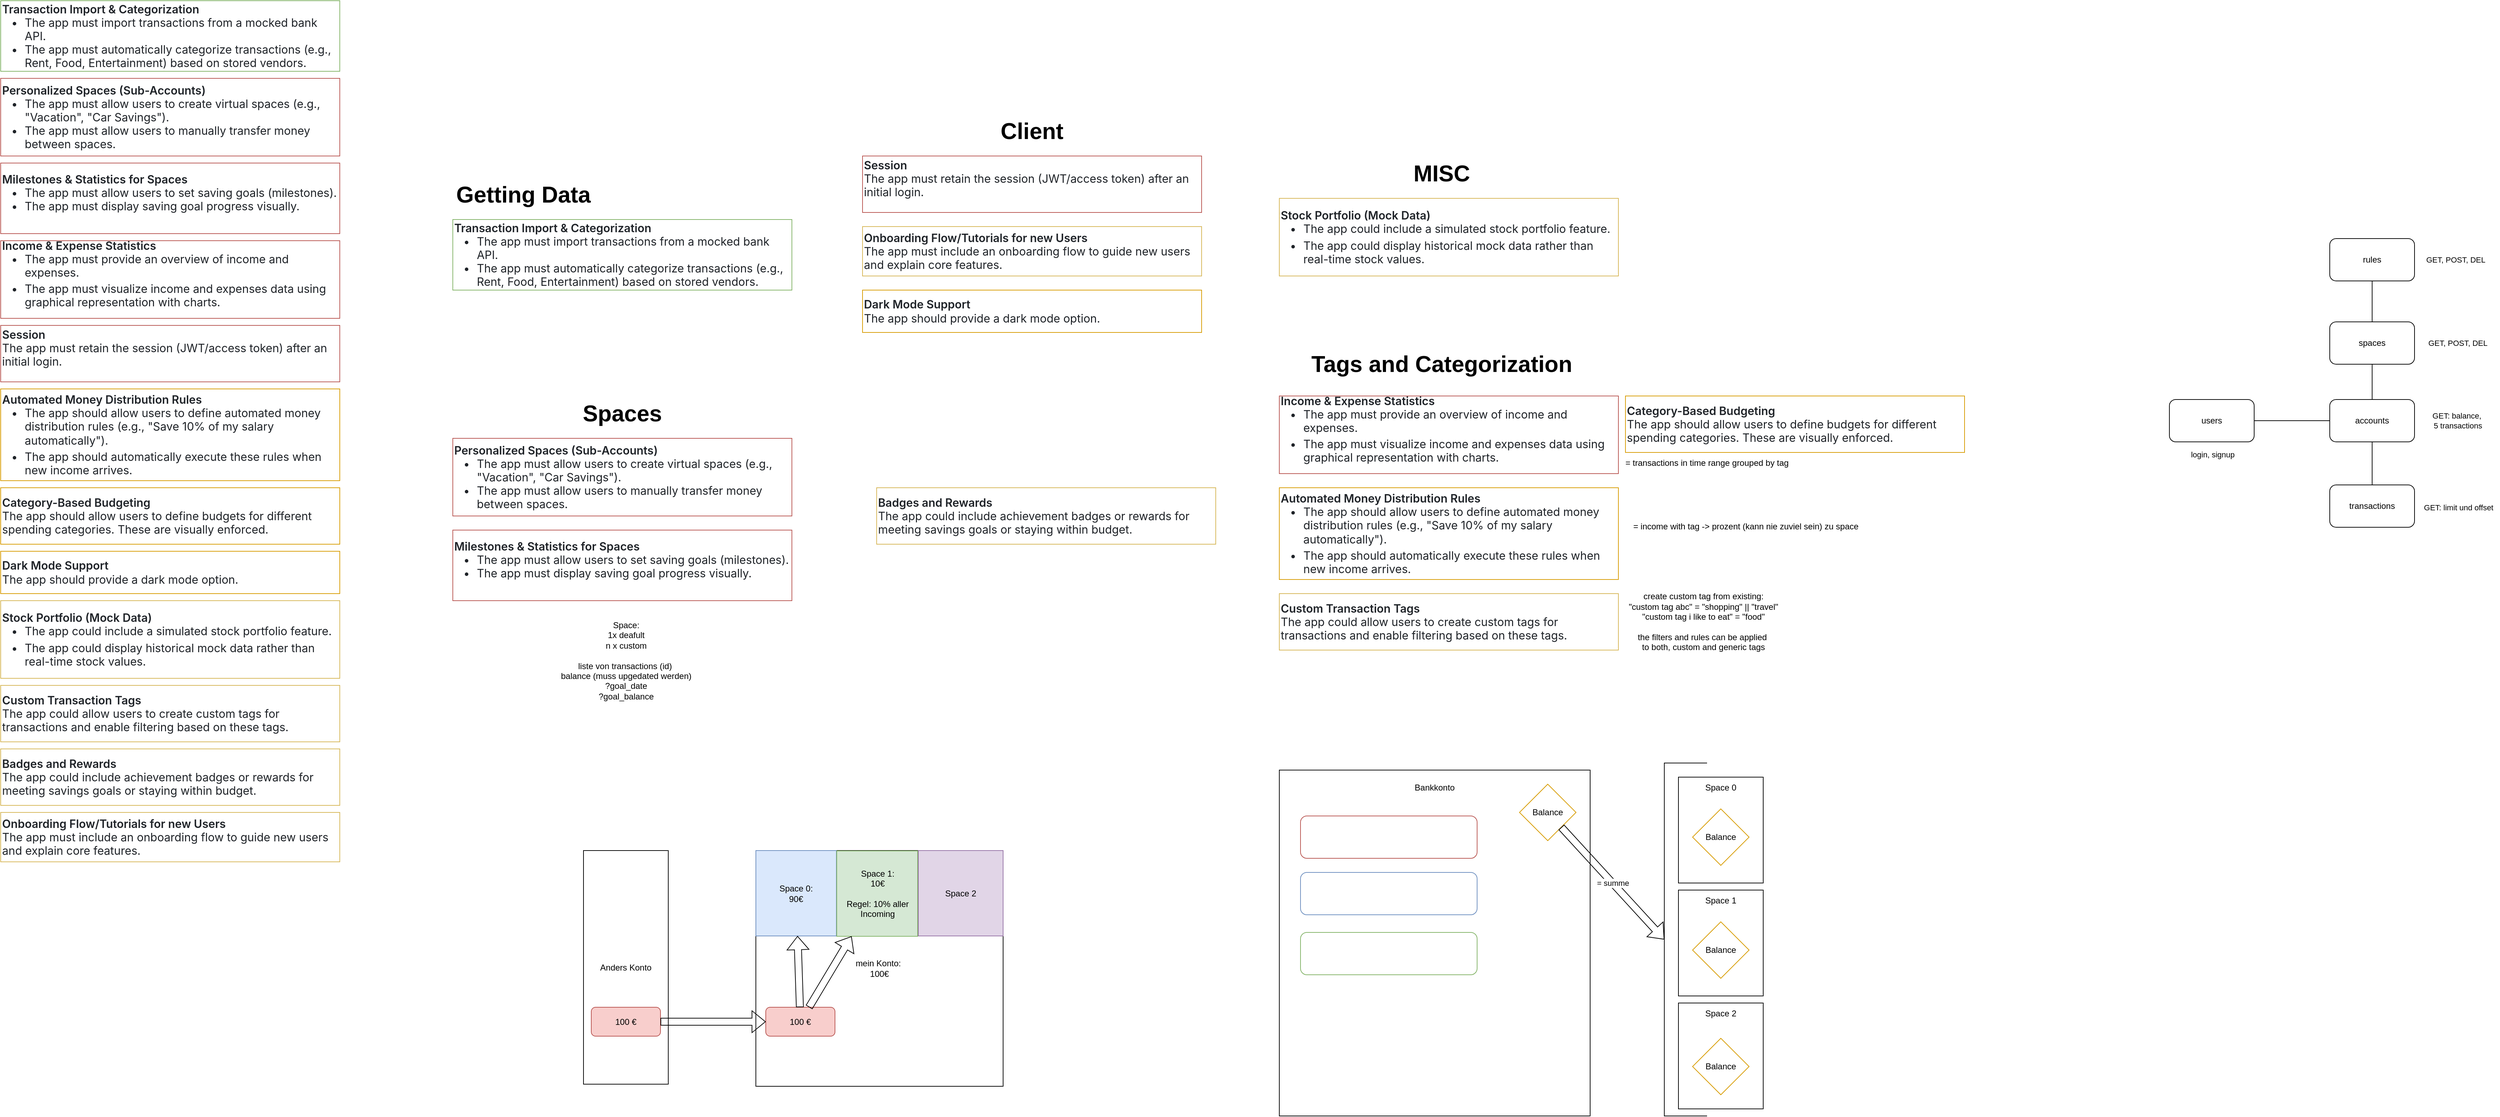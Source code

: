 <mxfile version="24.7.17">
  <diagram name="Page-1" id="HmN5iVUw7w8VwPIv6dI0">
    <mxGraphModel dx="693" dy="599" grid="0" gridSize="10" guides="1" tooltips="1" connect="1" arrows="1" fold="1" page="0" pageScale="1" pageWidth="1100" pageHeight="850" math="0" shadow="0">
      <root>
        <mxCell id="0" />
        <mxCell id="1" parent="0" />
        <mxCell id="Qsz2sCaqQmOKu8iOu2gR-1" value="&lt;p dir=&quot;auto&quot; style=&quot;box-sizing: border-box; margin-top: var(--base-size-16); margin-bottom: var(--base-size-16); caret-color: rgb(31, 35, 40); color: rgb(31, 35, 40); font-family: -apple-system, BlinkMacSystemFont, &amp;quot;Segoe UI&amp;quot;, &amp;quot;Noto Sans&amp;quot;, Helvetica, Arial, sans-serif, &amp;quot;Apple Color Emoji&amp;quot;, &amp;quot;Segoe UI Emoji&amp;quot;; font-size: 16px;&quot;&gt;&lt;span style=&quot;box-sizing: border-box; font-weight: var(--base-text-weight-semibold, 600);&quot;&gt;Transaction Import &amp;amp; Categorization&lt;/span&gt;&lt;/p&gt;&lt;ul dir=&quot;auto&quot; style=&quot;box-sizing: border-box; padding-left: 2em; margin-top: 0px; margin-bottom: 0px; caret-color: rgb(31, 35, 40); color: rgb(31, 35, 40); font-family: -apple-system, BlinkMacSystemFont, &amp;quot;Segoe UI&amp;quot;, &amp;quot;Noto Sans&amp;quot;, Helvetica, Arial, sans-serif, &amp;quot;Apple Color Emoji&amp;quot;, &amp;quot;Segoe UI Emoji&amp;quot;; font-size: 16px;&quot;&gt;&lt;li style=&quot;box-sizing: border-box;&quot;&gt;The app must import transactions from a mocked bank API.&lt;/li&gt;&lt;li&gt;&lt;span style=&quot;background-color: initial; color: rgb(31, 35, 40); font-family: -apple-system, BlinkMacSystemFont, &amp;quot;Segoe UI&amp;quot;, &amp;quot;Noto Sans&amp;quot;, Helvetica, Arial, sans-serif, &amp;quot;Apple Color Emoji&amp;quot;, &amp;quot;Segoe UI Emoji&amp;quot;; font-size: 16px; caret-color: rgb(31, 35, 40);&quot;&gt;The app must automatically categorize transactions (e.g., Rent, Food, Entertainment) based on stored vendors.&lt;/span&gt;&lt;/li&gt;&lt;/ul&gt;" style="rounded=0;whiteSpace=wrap;html=1;glass=0;fillColor=none;strokeColor=#82b366;align=left;verticalAlign=middle;" vertex="1" parent="1">
          <mxGeometry x="30" y="20" width="480" height="100" as="geometry" />
        </mxCell>
        <mxCell id="Qsz2sCaqQmOKu8iOu2gR-2" value="&lt;ul class=&quot;contains-task-list&quot; style=&quot;box-sizing: border-box; padding-left: 2em; margin-top: 0px; margin-bottom: var(--base-size-16); caret-color: rgb(31, 35, 40); color: rgb(31, 35, 40); font-family: -apple-system, BlinkMacSystemFont, &amp;quot;Segoe UI&amp;quot;, &amp;quot;Noto Sans&amp;quot;, Helvetica, Arial, sans-serif, &amp;quot;Apple Color Emoji&amp;quot;, &amp;quot;Segoe UI Emoji&amp;quot;; font-size: 16px; font-style: normal; font-variant-caps: normal; font-weight: 400; letter-spacing: normal; text-indent: 0px; text-transform: none; white-space: normal; word-spacing: 0px; -webkit-text-stroke-width: 0px; text-decoration: none;&quot;&gt;&lt;li class=&quot;task-list-item&quot; style=&quot;box-sizing: border-box; list-style-type: none; margin-top: var(--base-size-4);&quot;&gt;&lt;/li&gt;&lt;/ul&gt;&lt;span style=&quot;color: rgb(31, 35, 40); font-family: -apple-system, BlinkMacSystemFont, &amp;quot;Segoe UI&amp;quot;, &amp;quot;Noto Sans&amp;quot;, Helvetica, Arial, sans-serif, &amp;quot;Apple Color Emoji&amp;quot;, &amp;quot;Segoe UI Emoji&amp;quot;; font-size: 16px; caret-color: rgb(31, 35, 40); background-color: initial; box-sizing: border-box; font-weight: var(--base-text-weight-semibold, 600);&quot;&gt;Personalized Spaces (Sub-Accounts)&lt;/span&gt;&lt;br&gt;&lt;ul class=&quot;contains-task-list&quot; style=&quot;box-sizing: border-box; padding-left: 2em; margin-top: 0px; margin-bottom: var(--base-size-16); caret-color: rgb(31, 35, 40); color: rgb(31, 35, 40); font-family: -apple-system, BlinkMacSystemFont, &amp;quot;Segoe UI&amp;quot;, &amp;quot;Noto Sans&amp;quot;, Helvetica, Arial, sans-serif, &amp;quot;Apple Color Emoji&amp;quot;, &amp;quot;Segoe UI Emoji&amp;quot;; font-size: 16px; font-style: normal; font-variant-caps: normal; font-weight: 400; letter-spacing: normal; text-indent: 0px; text-transform: none; white-space: normal; word-spacing: 0px; -webkit-text-stroke-width: 0px; text-decoration: none;&quot;&gt;&lt;li&gt;&lt;span style=&quot;background-color: initial; font-family: -apple-system, BlinkMacSystemFont, &amp;quot;Segoe UI&amp;quot;, &amp;quot;Noto Sans&amp;quot;, Helvetica, Arial, sans-serif, &amp;quot;Apple Color Emoji&amp;quot;, &amp;quot;Segoe UI Emoji&amp;quot;; color: rgb(31, 35, 40); font-size: 16px; caret-color: rgb(31, 35, 40);&quot;&gt;The app must allow users to create virtual spaces (e.g., &quot;Vacation&quot;, &quot;Car Savings&quot;).&lt;/span&gt;&lt;/li&gt;&lt;li&gt;&lt;span style=&quot;background-color: initial; font-family: -apple-system, BlinkMacSystemFont, &amp;quot;Segoe UI&amp;quot;, &amp;quot;Noto Sans&amp;quot;, Helvetica, Arial, sans-serif, &amp;quot;Apple Color Emoji&amp;quot;, &amp;quot;Segoe UI Emoji&amp;quot;; color: rgb(31, 35, 40); font-size: 16px; caret-color: rgb(31, 35, 40);&quot;&gt;The app must allow users to manually transfer money between spaces.&lt;/span&gt;&lt;/li&gt;&lt;/ul&gt;" style="rounded=0;whiteSpace=wrap;html=1;glass=0;fillColor=none;strokeColor=#b85450;align=left;verticalAlign=middle;" vertex="1" parent="1">
          <mxGeometry x="30" y="130" width="480" height="110" as="geometry" />
        </mxCell>
        <mxCell id="Qsz2sCaqQmOKu8iOu2gR-3" value="&lt;ul class=&quot;contains-task-list&quot; style=&quot;box-sizing: border-box; padding-left: 2em; margin-top: 0px; margin-bottom: var(--base-size-16); caret-color: rgb(31, 35, 40); color: rgb(31, 35, 40); font-family: -apple-system, BlinkMacSystemFont, &amp;quot;Segoe UI&amp;quot;, &amp;quot;Noto Sans&amp;quot;, Helvetica, Arial, sans-serif, &amp;quot;Apple Color Emoji&amp;quot;, &amp;quot;Segoe UI Emoji&amp;quot;; font-size: 16px;&quot;&gt;&lt;li class=&quot;task-list-item&quot; style=&quot;box-sizing: border-box; list-style-type: none; margin-top: var(--base-size-4);&quot;&gt;&lt;/li&gt;&lt;/ul&gt;&lt;span style=&quot;font-weight: var(--base-text-weight-semibold, 600); color: rgb(31, 35, 40); font-family: -apple-system, BlinkMacSystemFont, &amp;quot;Segoe UI&amp;quot;, &amp;quot;Noto Sans&amp;quot;, Helvetica, Arial, sans-serif, &amp;quot;Apple Color Emoji&amp;quot;, &amp;quot;Segoe UI Emoji&amp;quot;; font-size: 16px; caret-color: rgb(31, 35, 40); background-color: initial;&quot;&gt;Milestones &amp;amp; Statistics for Spaces&lt;/span&gt;&lt;br&gt;&lt;ul class=&quot;contains-task-list&quot; style=&quot;box-sizing: border-box; padding-left: 2em; margin-top: 0px; margin-bottom: var(--base-size-16); caret-color: rgb(31, 35, 40); color: rgb(31, 35, 40); font-family: -apple-system, BlinkMacSystemFont, &amp;quot;Segoe UI&amp;quot;, &amp;quot;Noto Sans&amp;quot;, Helvetica, Arial, sans-serif, &amp;quot;Apple Color Emoji&amp;quot;, &amp;quot;Segoe UI Emoji&amp;quot;; font-size: 16px;&quot;&gt;&lt;li&gt;&lt;span style=&quot;background-color: initial; font-family: -apple-system, BlinkMacSystemFont, &amp;quot;Segoe UI&amp;quot;, &amp;quot;Noto Sans&amp;quot;, Helvetica, Arial, sans-serif, &amp;quot;Apple Color Emoji&amp;quot;, &amp;quot;Segoe UI Emoji&amp;quot;; color: rgb(31, 35, 40); font-size: 16px; caret-color: rgb(31, 35, 40);&quot;&gt;The app must allow users to set saving goals (milestones).&lt;/span&gt;&lt;/li&gt;&lt;li&gt;&lt;span style=&quot;background-color: initial; font-family: -apple-system, BlinkMacSystemFont, &amp;quot;Segoe UI&amp;quot;, &amp;quot;Noto Sans&amp;quot;, Helvetica, Arial, sans-serif, &amp;quot;Apple Color Emoji&amp;quot;, &amp;quot;Segoe UI Emoji&amp;quot;; color: rgb(31, 35, 40); font-size: 16px; caret-color: rgb(31, 35, 40);&quot;&gt;The app must display saving goal progress visually.&lt;/span&gt;&lt;/li&gt;&lt;/ul&gt;&lt;ul class=&quot;contains-task-list&quot; style=&quot;box-sizing: border-box; padding-left: 2em; margin-top: 0px; margin-bottom: var(--base-size-16); caret-color: rgb(31, 35, 40); color: rgb(31, 35, 40); font-family: -apple-system, BlinkMacSystemFont, &amp;quot;Segoe UI&amp;quot;, &amp;quot;Noto Sans&amp;quot;, Helvetica, Arial, sans-serif, &amp;quot;Apple Color Emoji&amp;quot;, &amp;quot;Segoe UI Emoji&amp;quot;; font-size: 16px;&quot;&gt;&lt;li class=&quot;task-list-item&quot; style=&quot;box-sizing: border-box; list-style-type: none; margin-top: var(--base-size-4);&quot;&gt;&lt;p&gt;&lt;/p&gt;&lt;/li&gt;&lt;/ul&gt;" style="rounded=0;whiteSpace=wrap;html=1;glass=0;fillColor=none;strokeColor=#b85450;align=left;verticalAlign=middle;" vertex="1" parent="1">
          <mxGeometry x="30" y="250" width="480" height="100" as="geometry" />
        </mxCell>
        <mxCell id="Qsz2sCaqQmOKu8iOu2gR-4" value="&lt;ul class=&quot;contains-task-list&quot; style=&quot;box-sizing: border-box; padding-left: 2em; margin-top: 0px; margin-bottom: var(--base-size-16); caret-color: rgb(31, 35, 40); color: rgb(31, 35, 40); font-family: -apple-system, BlinkMacSystemFont, &amp;quot;Segoe UI&amp;quot;, &amp;quot;Noto Sans&amp;quot;, Helvetica, Arial, sans-serif, &amp;quot;Apple Color Emoji&amp;quot;, &amp;quot;Segoe UI Emoji&amp;quot;; font-size: 16px;&quot;&gt;&lt;li class=&quot;task-list-item&quot; style=&quot;box-sizing: border-box; list-style-type: none; margin-top: var(--base-size-4);&quot;&gt;&lt;/li&gt;&lt;/ul&gt;&lt;p style=&quot;box-sizing: border-box; margin-top: var(--base-size-16); margin-bottom: var(--base-size-16); caret-color: rgb(31, 35, 40); color: rgb(31, 35, 40); font-family: -apple-system, BlinkMacSystemFont, &amp;quot;Segoe UI&amp;quot;, &amp;quot;Noto Sans&amp;quot;, Helvetica, Arial, sans-serif, &amp;quot;Apple Color Emoji&amp;quot;, &amp;quot;Segoe UI Emoji&amp;quot;; font-size: 16px;&quot; dir=&quot;auto&quot;&gt;&lt;span style=&quot;box-sizing: border-box; font-weight: var(--base-text-weight-semibold, 600);&quot;&gt;Income &amp;amp; Expense Statistics&lt;/span&gt;&lt;/p&gt;&lt;ul style=&quot;box-sizing: border-box; padding-left: 2em; margin-top: 0px; margin-bottom: 0px; caret-color: rgb(31, 35, 40); color: rgb(31, 35, 40); font-family: -apple-system, BlinkMacSystemFont, &amp;quot;Segoe UI&amp;quot;, &amp;quot;Noto Sans&amp;quot;, Helvetica, Arial, sans-serif, &amp;quot;Apple Color Emoji&amp;quot;, &amp;quot;Segoe UI Emoji&amp;quot;; font-size: 16px;&quot; dir=&quot;auto&quot;&gt;&lt;li style=&quot;box-sizing: border-box;&quot;&gt;The app must provide an overview of income and expenses.&lt;/li&gt;&lt;li style=&quot;box-sizing: border-box; margin-top: 0.25em;&quot;&gt;The app must visualize income and expenses data using graphical representation with charts.&lt;/li&gt;&lt;/ul&gt;&lt;ul class=&quot;contains-task-list&quot; style=&quot;box-sizing: border-box; padding-left: 2em; margin-top: 0px; margin-bottom: var(--base-size-16); caret-color: rgb(31, 35, 40); color: rgb(31, 35, 40); font-family: -apple-system, BlinkMacSystemFont, &amp;quot;Segoe UI&amp;quot;, &amp;quot;Noto Sans&amp;quot;, Helvetica, Arial, sans-serif, &amp;quot;Apple Color Emoji&amp;quot;, &amp;quot;Segoe UI Emoji&amp;quot;; font-size: 16px;&quot;&gt;&lt;li class=&quot;task-list-item&quot; style=&quot;box-sizing: border-box; list-style-type: none; margin-top: var(--base-size-4);&quot;&gt;&lt;p&gt;&lt;/p&gt;&lt;/li&gt;&lt;/ul&gt;" style="rounded=0;whiteSpace=wrap;html=1;glass=0;fillColor=none;strokeColor=#b85450;align=left;verticalAlign=middle;" vertex="1" parent="1">
          <mxGeometry x="30" y="360" width="480" height="110" as="geometry" />
        </mxCell>
        <mxCell id="Qsz2sCaqQmOKu8iOu2gR-5" value="&lt;ul class=&quot;contains-task-list&quot; style=&quot;box-sizing: border-box; padding-left: 2em; margin-top: 0px; margin-bottom: var(--base-size-16); caret-color: rgb(31, 35, 40); color: rgb(31, 35, 40); font-family: -apple-system, BlinkMacSystemFont, &amp;quot;Segoe UI&amp;quot;, &amp;quot;Noto Sans&amp;quot;, Helvetica, Arial, sans-serif, &amp;quot;Apple Color Emoji&amp;quot;, &amp;quot;Segoe UI Emoji&amp;quot;; font-size: 16px;&quot;&gt;&lt;li class=&quot;task-list-item&quot; style=&quot;box-sizing: border-box; list-style-type: none; margin-top: var(--base-size-4);&quot;&gt;&lt;/li&gt;&lt;li class=&quot;task-list-item&quot; style=&quot;box-sizing: border-box; list-style-type: none; margin-top: var(--base-size-4);&quot;&gt;&lt;p dir=&quot;auto&quot; style=&quot;box-sizing: border-box; margin-top: var(--base-size-16); margin-bottom: var(--base-size-16); font-family: -apple-system, BlinkMacSystemFont, &amp;quot;Segoe UI&amp;quot;, &amp;quot;Noto Sans&amp;quot;, Helvetica, Arial, sans-serif, &amp;quot;Apple Color Emoji&amp;quot;, &amp;quot;Segoe UI Emoji&amp;quot;;&quot;&gt;&lt;/p&gt;&lt;/li&gt;&lt;/ul&gt;&lt;p style=&quot;background-color: initial; color: rgb(31, 35, 40); font-family: -apple-system, BlinkMacSystemFont, &amp;quot;Segoe UI&amp;quot;, &amp;quot;Noto Sans&amp;quot;, Helvetica, Arial, sans-serif, &amp;quot;Apple Color Emoji&amp;quot;, &amp;quot;Segoe UI Emoji&amp;quot;; font-size: 16px; caret-color: rgb(31, 35, 40); box-sizing: border-box; margin-top: var(--base-size-16); margin-bottom: var(--base-size-16); display: inline !important;&quot; dir=&quot;auto&quot;&gt;&lt;span style=&quot;box-sizing: border-box; font-weight: var(--base-text-weight-semibold, 600);&quot;&gt;Session&lt;/span&gt;&lt;/p&gt;&lt;div&gt;&lt;p style=&quot;color: rgb(31, 35, 40); font-family: -apple-system, BlinkMacSystemFont, &amp;quot;Segoe UI&amp;quot;, &amp;quot;Noto Sans&amp;quot;, Helvetica, Arial, sans-serif, &amp;quot;Apple Color Emoji&amp;quot;, &amp;quot;Segoe UI Emoji&amp;quot;; font-size: 16px; caret-color: rgb(31, 35, 40); background-color: initial; box-sizing: border-box; margin-top: var(--base-size-16); margin-bottom: var(--base-size-16); display: inline !important;&quot; dir=&quot;auto&quot;&gt;&lt;span style=&quot;background-color: initial; font-family: -apple-system, BlinkMacSystemFont, &amp;quot;Segoe UI&amp;quot;, &amp;quot;Noto Sans&amp;quot;, Helvetica, Arial, sans-serif, &amp;quot;Apple Color Emoji&amp;quot;, &amp;quot;Segoe UI Emoji&amp;quot;;&quot;&gt;The app must retain the session (JWT/access token) after an initial login.&lt;/span&gt;&lt;br&gt;&lt;/p&gt;&lt;ul class=&quot;contains-task-list&quot; style=&quot;box-sizing: border-box; padding-left: 2em; margin-top: 0px; margin-bottom: var(--base-size-16); caret-color: rgb(31, 35, 40); color: rgb(31, 35, 40); font-family: -apple-system, BlinkMacSystemFont, &amp;quot;Segoe UI&amp;quot;, &amp;quot;Noto Sans&amp;quot;, Helvetica, Arial, sans-serif, &amp;quot;Apple Color Emoji&amp;quot;, &amp;quot;Segoe UI Emoji&amp;quot;; font-size: 16px;&quot;&gt;&lt;li class=&quot;task-list-item&quot; style=&quot;box-sizing: border-box; list-style-type: none; margin-top: var(--base-size-4);&quot;&gt;&lt;p&gt;&lt;/p&gt;&lt;/li&gt;&lt;/ul&gt;&lt;/div&gt;" style="rounded=0;whiteSpace=wrap;html=1;glass=0;fillColor=none;strokeColor=#b85450;align=left;verticalAlign=middle;" vertex="1" parent="1">
          <mxGeometry x="30" y="480" width="480" height="80" as="geometry" />
        </mxCell>
        <mxCell id="Qsz2sCaqQmOKu8iOu2gR-6" value="&lt;p dir=&quot;auto&quot; style=&quot;box-sizing: border-box; margin-top: var(--base-size-16); margin-bottom: var(--base-size-16); caret-color: rgb(31, 35, 40); color: rgb(31, 35, 40); font-family: -apple-system, BlinkMacSystemFont, &amp;quot;Segoe UI&amp;quot;, &amp;quot;Noto Sans&amp;quot;, Helvetica, Arial, sans-serif, &amp;quot;Apple Color Emoji&amp;quot;, &amp;quot;Segoe UI Emoji&amp;quot;; font-size: 16px;&quot;&gt;&lt;span style=&quot;box-sizing: border-box; font-weight: var(--base-text-weight-semibold, 600);&quot;&gt;Automated Money Distribution Rules&lt;/span&gt;&lt;/p&gt;&lt;ul dir=&quot;auto&quot; style=&quot;box-sizing: border-box; padding-left: 2em; margin-top: 0px; margin-bottom: 0px; caret-color: rgb(31, 35, 40); color: rgb(31, 35, 40); font-family: -apple-system, BlinkMacSystemFont, &amp;quot;Segoe UI&amp;quot;, &amp;quot;Noto Sans&amp;quot;, Helvetica, Arial, sans-serif, &amp;quot;Apple Color Emoji&amp;quot;, &amp;quot;Segoe UI Emoji&amp;quot;; font-size: 16px;&quot;&gt;&lt;li style=&quot;box-sizing: border-box;&quot;&gt;The app should allow users to define automated money distribution rules (e.g., &quot;Save 10% of my salary automatically&quot;).&lt;/li&gt;&lt;li style=&quot;box-sizing: border-box; margin-top: 0.25em;&quot;&gt;The app should automatically execute these rules when new income arrives.&lt;/li&gt;&lt;/ul&gt;" style="rounded=0;whiteSpace=wrap;html=1;fillColor=none;strokeColor=#d79b00;align=left;verticalAlign=middle;" vertex="1" parent="1">
          <mxGeometry x="30" y="570" width="480" height="130" as="geometry" />
        </mxCell>
        <mxCell id="Qsz2sCaqQmOKu8iOu2gR-7" value="&lt;p dir=&quot;auto&quot; style=&quot;box-sizing: border-box; margin-top: var(--base-size-16); margin-bottom: var(--base-size-16); caret-color: rgb(31, 35, 40); color: rgb(31, 35, 40); font-family: -apple-system, BlinkMacSystemFont, &amp;quot;Segoe UI&amp;quot;, &amp;quot;Noto Sans&amp;quot;, Helvetica, Arial, sans-serif, &amp;quot;Apple Color Emoji&amp;quot;, &amp;quot;Segoe UI Emoji&amp;quot;; font-size: 16px;&quot;&gt;&lt;span style=&quot;box-sizing: border-box; font-weight: var(--base-text-weight-semibold, 600);&quot;&gt;Category-Based Budgeting&lt;/span&gt;&lt;/p&gt;&lt;span style=&quot;color: rgb(31, 35, 40); font-family: -apple-system, BlinkMacSystemFont, &amp;quot;Segoe UI&amp;quot;, &amp;quot;Noto Sans&amp;quot;, Helvetica, Arial, sans-serif, &amp;quot;Apple Color Emoji&amp;quot;, &amp;quot;Segoe UI Emoji&amp;quot;; font-size: 16px; caret-color: rgb(31, 35, 40); background-color: initial;&quot;&gt;The app should allow users to define budgets for different spending categories. These are visually enforced.&lt;/span&gt;" style="rounded=0;whiteSpace=wrap;html=1;fillColor=none;strokeColor=#d79b00;align=left;verticalAlign=middle;" vertex="1" parent="1">
          <mxGeometry x="30" y="710" width="480" height="80" as="geometry" />
        </mxCell>
        <mxCell id="Qsz2sCaqQmOKu8iOu2gR-8" value="&lt;p dir=&quot;auto&quot; style=&quot;box-sizing: border-box; margin-top: var(--base-size-16); margin-bottom: var(--base-size-16); caret-color: rgb(31, 35, 40); color: rgb(31, 35, 40); font-family: -apple-system, BlinkMacSystemFont, &amp;quot;Segoe UI&amp;quot;, &amp;quot;Noto Sans&amp;quot;, Helvetica, Arial, sans-serif, &amp;quot;Apple Color Emoji&amp;quot;, &amp;quot;Segoe UI Emoji&amp;quot;; font-size: 16px;&quot;&gt;&lt;span style=&quot;box-sizing: border-box; font-weight: var(--base-text-weight-semibold, 600);&quot;&gt;Dark Mode Support&lt;/span&gt;&lt;/p&gt;&lt;span style=&quot;color: rgb(31, 35, 40); font-family: -apple-system, BlinkMacSystemFont, &amp;quot;Segoe UI&amp;quot;, &amp;quot;Noto Sans&amp;quot;, Helvetica, Arial, sans-serif, &amp;quot;Apple Color Emoji&amp;quot;, &amp;quot;Segoe UI Emoji&amp;quot;; font-size: 16px; caret-color: rgb(31, 35, 40); background-color: initial;&quot;&gt;The app should provide a dark mode option.&lt;/span&gt;" style="rounded=0;whiteSpace=wrap;html=1;fillColor=none;strokeColor=#d79b00;align=left;verticalAlign=middle;" vertex="1" parent="1">
          <mxGeometry x="30" y="800" width="480" height="60" as="geometry" />
        </mxCell>
        <mxCell id="Qsz2sCaqQmOKu8iOu2gR-9" value="&lt;p dir=&quot;auto&quot; style=&quot;box-sizing: border-box; margin-top: var(--base-size-16); margin-bottom: var(--base-size-16); caret-color: rgb(31, 35, 40); color: rgb(31, 35, 40); font-family: -apple-system, BlinkMacSystemFont, &amp;quot;Segoe UI&amp;quot;, &amp;quot;Noto Sans&amp;quot;, Helvetica, Arial, sans-serif, &amp;quot;Apple Color Emoji&amp;quot;, &amp;quot;Segoe UI Emoji&amp;quot;; font-size: 16px;&quot;&gt;&lt;span style=&quot;box-sizing: border-box; font-weight: var(--base-text-weight-semibold, 600);&quot;&gt;Stock Portfolio (Mock Data)&lt;/span&gt;&lt;/p&gt;&lt;ul dir=&quot;auto&quot; style=&quot;box-sizing: border-box; padding-left: 2em; margin-top: 0px; margin-bottom: 0px; caret-color: rgb(31, 35, 40); color: rgb(31, 35, 40); font-family: -apple-system, BlinkMacSystemFont, &amp;quot;Segoe UI&amp;quot;, &amp;quot;Noto Sans&amp;quot;, Helvetica, Arial, sans-serif, &amp;quot;Apple Color Emoji&amp;quot;, &amp;quot;Segoe UI Emoji&amp;quot;; font-size: 16px;&quot;&gt;&lt;li style=&quot;box-sizing: border-box;&quot;&gt;The app could include a simulated stock portfolio feature.&lt;/li&gt;&lt;li style=&quot;box-sizing: border-box; margin-top: 0.25em;&quot;&gt;The app could display historical mock data rather than real-time stock values.&lt;/li&gt;&lt;/ul&gt;" style="rounded=0;whiteSpace=wrap;html=1;fillColor=none;strokeColor=#d6b656;align=left;verticalAlign=middle;" vertex="1" parent="1">
          <mxGeometry x="30" y="870" width="480" height="110" as="geometry" />
        </mxCell>
        <mxCell id="Qsz2sCaqQmOKu8iOu2gR-10" value="&lt;p dir=&quot;auto&quot; style=&quot;box-sizing: border-box; margin-top: var(--base-size-16); margin-bottom: var(--base-size-16); caret-color: rgb(31, 35, 40); color: rgb(31, 35, 40); font-family: -apple-system, BlinkMacSystemFont, &amp;quot;Segoe UI&amp;quot;, &amp;quot;Noto Sans&amp;quot;, Helvetica, Arial, sans-serif, &amp;quot;Apple Color Emoji&amp;quot;, &amp;quot;Segoe UI Emoji&amp;quot;; font-size: 16px;&quot;&gt;&lt;span style=&quot;box-sizing: border-box; font-weight: var(--base-text-weight-semibold, 600);&quot;&gt;Custom Transaction Tags&lt;/span&gt;&lt;/p&gt;&lt;span style=&quot;color: rgb(31, 35, 40); font-family: -apple-system, BlinkMacSystemFont, &amp;quot;Segoe UI&amp;quot;, &amp;quot;Noto Sans&amp;quot;, Helvetica, Arial, sans-serif, &amp;quot;Apple Color Emoji&amp;quot;, &amp;quot;Segoe UI Emoji&amp;quot;; font-size: 16px; caret-color: rgb(31, 35, 40); background-color: initial;&quot;&gt;The app could allow users to create custom tags for transactions and enable filtering based on these tags.&lt;/span&gt;" style="rounded=0;whiteSpace=wrap;html=1;fillColor=none;strokeColor=#d6b656;align=left;verticalAlign=middle;" vertex="1" parent="1">
          <mxGeometry x="30" y="990" width="480" height="80" as="geometry" />
        </mxCell>
        <mxCell id="Qsz2sCaqQmOKu8iOu2gR-11" value="&lt;p dir=&quot;auto&quot; style=&quot;box-sizing: border-box; margin-top: var(--base-size-16); margin-bottom: var(--base-size-16); caret-color: rgb(31, 35, 40); color: rgb(31, 35, 40); font-family: -apple-system, BlinkMacSystemFont, &amp;quot;Segoe UI&amp;quot;, &amp;quot;Noto Sans&amp;quot;, Helvetica, Arial, sans-serif, &amp;quot;Apple Color Emoji&amp;quot;, &amp;quot;Segoe UI Emoji&amp;quot;; font-size: 16px;&quot;&gt;&lt;span style=&quot;box-sizing: border-box; font-weight: var(--base-text-weight-semibold, 600);&quot;&gt;Badges and Rewards&lt;/span&gt;&lt;/p&gt;&lt;span style=&quot;color: rgb(31, 35, 40); font-family: -apple-system, BlinkMacSystemFont, &amp;quot;Segoe UI&amp;quot;, &amp;quot;Noto Sans&amp;quot;, Helvetica, Arial, sans-serif, &amp;quot;Apple Color Emoji&amp;quot;, &amp;quot;Segoe UI Emoji&amp;quot;; font-size: 16px; caret-color: rgb(31, 35, 40); background-color: initial;&quot;&gt;The app could include achievement badges or rewards for meeting savings goals or staying within budget.&lt;/span&gt;" style="rounded=0;whiteSpace=wrap;html=1;fillColor=none;strokeColor=#d6b656;align=left;verticalAlign=middle;" vertex="1" parent="1">
          <mxGeometry x="30" y="1080" width="480" height="80" as="geometry" />
        </mxCell>
        <mxCell id="Qsz2sCaqQmOKu8iOu2gR-12" value="&lt;p dir=&quot;auto&quot; style=&quot;box-sizing: border-box; margin-top: var(--base-size-16); margin-bottom: var(--base-size-16); caret-color: rgb(31, 35, 40); color: rgb(31, 35, 40); font-family: -apple-system, BlinkMacSystemFont, &amp;quot;Segoe UI&amp;quot;, &amp;quot;Noto Sans&amp;quot;, Helvetica, Arial, sans-serif, &amp;quot;Apple Color Emoji&amp;quot;, &amp;quot;Segoe UI Emoji&amp;quot;; font-size: 16px;&quot;&gt;&lt;span style=&quot;box-sizing: border-box; font-weight: var(--base-text-weight-semibold, 600);&quot;&gt;Onboarding Flow/Tutorials for new Users&lt;/span&gt;&lt;/p&gt;&lt;span style=&quot;color: rgb(31, 35, 40); font-family: -apple-system, BlinkMacSystemFont, &amp;quot;Segoe UI&amp;quot;, &amp;quot;Noto Sans&amp;quot;, Helvetica, Arial, sans-serif, &amp;quot;Apple Color Emoji&amp;quot;, &amp;quot;Segoe UI Emoji&amp;quot;; font-size: 16px; caret-color: rgb(31, 35, 40); background-color: initial;&quot;&gt;The app must include an onboarding flow to guide new users and explain core features.&lt;/span&gt;" style="rounded=0;whiteSpace=wrap;html=1;fillColor=none;strokeColor=#d6b656;align=left;verticalAlign=middle;" vertex="1" parent="1">
          <mxGeometry x="30" y="1170" width="480" height="70" as="geometry" />
        </mxCell>
        <mxCell id="Qsz2sCaqQmOKu8iOu2gR-14" value="&lt;p dir=&quot;auto&quot; style=&quot;box-sizing: border-box; margin-top: var(--base-size-16); margin-bottom: var(--base-size-16); caret-color: rgb(31, 35, 40); color: rgb(31, 35, 40); font-family: -apple-system, BlinkMacSystemFont, &amp;quot;Segoe UI&amp;quot;, &amp;quot;Noto Sans&amp;quot;, Helvetica, Arial, sans-serif, &amp;quot;Apple Color Emoji&amp;quot;, &amp;quot;Segoe UI Emoji&amp;quot;; font-size: 16px;&quot;&gt;&lt;span style=&quot;box-sizing: border-box; font-weight: var(--base-text-weight-semibold, 600);&quot;&gt;Transaction Import &amp;amp; Categorization&lt;/span&gt;&lt;/p&gt;&lt;ul dir=&quot;auto&quot; style=&quot;box-sizing: border-box; padding-left: 2em; margin-top: 0px; margin-bottom: 0px; caret-color: rgb(31, 35, 40); color: rgb(31, 35, 40); font-family: -apple-system, BlinkMacSystemFont, &amp;quot;Segoe UI&amp;quot;, &amp;quot;Noto Sans&amp;quot;, Helvetica, Arial, sans-serif, &amp;quot;Apple Color Emoji&amp;quot;, &amp;quot;Segoe UI Emoji&amp;quot;; font-size: 16px;&quot;&gt;&lt;li style=&quot;box-sizing: border-box;&quot;&gt;The app must import transactions from a mocked bank API.&lt;/li&gt;&lt;li&gt;&lt;span style=&quot;background-color: initial; color: rgb(31, 35, 40); font-family: -apple-system, BlinkMacSystemFont, &amp;quot;Segoe UI&amp;quot;, &amp;quot;Noto Sans&amp;quot;, Helvetica, Arial, sans-serif, &amp;quot;Apple Color Emoji&amp;quot;, &amp;quot;Segoe UI Emoji&amp;quot;; font-size: 16px; caret-color: rgb(31, 35, 40);&quot;&gt;The app must automatically categorize transactions (e.g., Rent, Food, Entertainment) based on stored vendors.&lt;/span&gt;&lt;/li&gt;&lt;/ul&gt;" style="rounded=0;whiteSpace=wrap;html=1;glass=0;fillColor=none;strokeColor=#82b366;align=left;verticalAlign=middle;" vertex="1" parent="1">
          <mxGeometry x="670" y="330" width="480" height="100" as="geometry" />
        </mxCell>
        <mxCell id="Qsz2sCaqQmOKu8iOu2gR-15" value="&lt;ul class=&quot;contains-task-list&quot; style=&quot;box-sizing: border-box; padding-left: 2em; margin-top: 0px; margin-bottom: var(--base-size-16); caret-color: rgb(31, 35, 40); color: rgb(31, 35, 40); font-family: -apple-system, BlinkMacSystemFont, &amp;quot;Segoe UI&amp;quot;, &amp;quot;Noto Sans&amp;quot;, Helvetica, Arial, sans-serif, &amp;quot;Apple Color Emoji&amp;quot;, &amp;quot;Segoe UI Emoji&amp;quot;; font-size: 16px; font-style: normal; font-variant-caps: normal; font-weight: 400; letter-spacing: normal; text-indent: 0px; text-transform: none; white-space: normal; word-spacing: 0px; -webkit-text-stroke-width: 0px; text-decoration: none;&quot;&gt;&lt;li class=&quot;task-list-item&quot; style=&quot;box-sizing: border-box; list-style-type: none; margin-top: var(--base-size-4);&quot;&gt;&lt;/li&gt;&lt;/ul&gt;&lt;span style=&quot;color: rgb(31, 35, 40); font-family: -apple-system, BlinkMacSystemFont, &amp;quot;Segoe UI&amp;quot;, &amp;quot;Noto Sans&amp;quot;, Helvetica, Arial, sans-serif, &amp;quot;Apple Color Emoji&amp;quot;, &amp;quot;Segoe UI Emoji&amp;quot;; font-size: 16px; caret-color: rgb(31, 35, 40); background-color: initial; box-sizing: border-box; font-weight: var(--base-text-weight-semibold, 600);&quot;&gt;Personalized Spaces (Sub-Accounts)&lt;/span&gt;&lt;br&gt;&lt;ul class=&quot;contains-task-list&quot; style=&quot;box-sizing: border-box; padding-left: 2em; margin-top: 0px; margin-bottom: var(--base-size-16); caret-color: rgb(31, 35, 40); color: rgb(31, 35, 40); font-family: -apple-system, BlinkMacSystemFont, &amp;quot;Segoe UI&amp;quot;, &amp;quot;Noto Sans&amp;quot;, Helvetica, Arial, sans-serif, &amp;quot;Apple Color Emoji&amp;quot;, &amp;quot;Segoe UI Emoji&amp;quot;; font-size: 16px; font-style: normal; font-variant-caps: normal; font-weight: 400; letter-spacing: normal; text-indent: 0px; text-transform: none; white-space: normal; word-spacing: 0px; -webkit-text-stroke-width: 0px; text-decoration: none;&quot;&gt;&lt;li&gt;&lt;span style=&quot;background-color: initial; font-family: -apple-system, BlinkMacSystemFont, &amp;quot;Segoe UI&amp;quot;, &amp;quot;Noto Sans&amp;quot;, Helvetica, Arial, sans-serif, &amp;quot;Apple Color Emoji&amp;quot;, &amp;quot;Segoe UI Emoji&amp;quot;; color: rgb(31, 35, 40); font-size: 16px; caret-color: rgb(31, 35, 40);&quot;&gt;The app must allow users to create virtual spaces (e.g., &quot;Vacation&quot;, &quot;Car Savings&quot;).&lt;/span&gt;&lt;/li&gt;&lt;li&gt;&lt;span style=&quot;background-color: initial; font-family: -apple-system, BlinkMacSystemFont, &amp;quot;Segoe UI&amp;quot;, &amp;quot;Noto Sans&amp;quot;, Helvetica, Arial, sans-serif, &amp;quot;Apple Color Emoji&amp;quot;, &amp;quot;Segoe UI Emoji&amp;quot;; color: rgb(31, 35, 40); font-size: 16px; caret-color: rgb(31, 35, 40);&quot;&gt;The app must allow users to manually transfer money between spaces.&lt;/span&gt;&lt;/li&gt;&lt;/ul&gt;" style="rounded=0;whiteSpace=wrap;html=1;glass=0;fillColor=none;strokeColor=#b85450;align=left;verticalAlign=middle;" vertex="1" parent="1">
          <mxGeometry x="670" y="640" width="480" height="110" as="geometry" />
        </mxCell>
        <mxCell id="Qsz2sCaqQmOKu8iOu2gR-16" value="&lt;ul class=&quot;contains-task-list&quot; style=&quot;box-sizing: border-box; padding-left: 2em; margin-top: 0px; margin-bottom: var(--base-size-16); caret-color: rgb(31, 35, 40); color: rgb(31, 35, 40); font-family: -apple-system, BlinkMacSystemFont, &amp;quot;Segoe UI&amp;quot;, &amp;quot;Noto Sans&amp;quot;, Helvetica, Arial, sans-serif, &amp;quot;Apple Color Emoji&amp;quot;, &amp;quot;Segoe UI Emoji&amp;quot;; font-size: 16px;&quot;&gt;&lt;li class=&quot;task-list-item&quot; style=&quot;box-sizing: border-box; list-style-type: none; margin-top: var(--base-size-4);&quot;&gt;&lt;/li&gt;&lt;/ul&gt;&lt;span style=&quot;font-weight: var(--base-text-weight-semibold, 600); color: rgb(31, 35, 40); font-family: -apple-system, BlinkMacSystemFont, &amp;quot;Segoe UI&amp;quot;, &amp;quot;Noto Sans&amp;quot;, Helvetica, Arial, sans-serif, &amp;quot;Apple Color Emoji&amp;quot;, &amp;quot;Segoe UI Emoji&amp;quot;; font-size: 16px; caret-color: rgb(31, 35, 40); background-color: initial;&quot;&gt;Milestones &amp;amp; Statistics for Spaces&lt;/span&gt;&lt;br&gt;&lt;ul class=&quot;contains-task-list&quot; style=&quot;box-sizing: border-box; padding-left: 2em; margin-top: 0px; margin-bottom: var(--base-size-16); caret-color: rgb(31, 35, 40); color: rgb(31, 35, 40); font-family: -apple-system, BlinkMacSystemFont, &amp;quot;Segoe UI&amp;quot;, &amp;quot;Noto Sans&amp;quot;, Helvetica, Arial, sans-serif, &amp;quot;Apple Color Emoji&amp;quot;, &amp;quot;Segoe UI Emoji&amp;quot;; font-size: 16px;&quot;&gt;&lt;li&gt;&lt;span style=&quot;background-color: initial; font-family: -apple-system, BlinkMacSystemFont, &amp;quot;Segoe UI&amp;quot;, &amp;quot;Noto Sans&amp;quot;, Helvetica, Arial, sans-serif, &amp;quot;Apple Color Emoji&amp;quot;, &amp;quot;Segoe UI Emoji&amp;quot;; color: rgb(31, 35, 40); font-size: 16px; caret-color: rgb(31, 35, 40);&quot;&gt;The app must allow users to set saving goals (milestones).&lt;/span&gt;&lt;/li&gt;&lt;li&gt;&lt;span style=&quot;background-color: initial; font-family: -apple-system, BlinkMacSystemFont, &amp;quot;Segoe UI&amp;quot;, &amp;quot;Noto Sans&amp;quot;, Helvetica, Arial, sans-serif, &amp;quot;Apple Color Emoji&amp;quot;, &amp;quot;Segoe UI Emoji&amp;quot;; color: rgb(31, 35, 40); font-size: 16px; caret-color: rgb(31, 35, 40);&quot;&gt;The app must display saving goal progress visually.&lt;/span&gt;&lt;/li&gt;&lt;/ul&gt;&lt;ul class=&quot;contains-task-list&quot; style=&quot;box-sizing: border-box; padding-left: 2em; margin-top: 0px; margin-bottom: var(--base-size-16); caret-color: rgb(31, 35, 40); color: rgb(31, 35, 40); font-family: -apple-system, BlinkMacSystemFont, &amp;quot;Segoe UI&amp;quot;, &amp;quot;Noto Sans&amp;quot;, Helvetica, Arial, sans-serif, &amp;quot;Apple Color Emoji&amp;quot;, &amp;quot;Segoe UI Emoji&amp;quot;; font-size: 16px;&quot;&gt;&lt;li class=&quot;task-list-item&quot; style=&quot;box-sizing: border-box; list-style-type: none; margin-top: var(--base-size-4);&quot;&gt;&lt;p&gt;&lt;/p&gt;&lt;/li&gt;&lt;/ul&gt;" style="rounded=0;whiteSpace=wrap;html=1;glass=0;fillColor=none;strokeColor=#b85450;align=left;verticalAlign=middle;" vertex="1" parent="1">
          <mxGeometry x="670" y="770" width="480" height="100" as="geometry" />
        </mxCell>
        <mxCell id="Qsz2sCaqQmOKu8iOu2gR-17" value="&lt;ul class=&quot;contains-task-list&quot; style=&quot;box-sizing: border-box; padding-left: 2em; margin-top: 0px; margin-bottom: var(--base-size-16); caret-color: rgb(31, 35, 40); color: rgb(31, 35, 40); font-family: -apple-system, BlinkMacSystemFont, &amp;quot;Segoe UI&amp;quot;, &amp;quot;Noto Sans&amp;quot;, Helvetica, Arial, sans-serif, &amp;quot;Apple Color Emoji&amp;quot;, &amp;quot;Segoe UI Emoji&amp;quot;; font-size: 16px;&quot;&gt;&lt;li class=&quot;task-list-item&quot; style=&quot;box-sizing: border-box; list-style-type: none; margin-top: var(--base-size-4);&quot;&gt;&lt;/li&gt;&lt;/ul&gt;&lt;p style=&quot;box-sizing: border-box; margin-top: var(--base-size-16); margin-bottom: var(--base-size-16); caret-color: rgb(31, 35, 40); color: rgb(31, 35, 40); font-family: -apple-system, BlinkMacSystemFont, &amp;quot;Segoe UI&amp;quot;, &amp;quot;Noto Sans&amp;quot;, Helvetica, Arial, sans-serif, &amp;quot;Apple Color Emoji&amp;quot;, &amp;quot;Segoe UI Emoji&amp;quot;; font-size: 16px;&quot; dir=&quot;auto&quot;&gt;&lt;span style=&quot;box-sizing: border-box; font-weight: var(--base-text-weight-semibold, 600);&quot;&gt;Income &amp;amp; Expense Statistics&lt;/span&gt;&lt;/p&gt;&lt;ul style=&quot;box-sizing: border-box; padding-left: 2em; margin-top: 0px; margin-bottom: 0px; caret-color: rgb(31, 35, 40); color: rgb(31, 35, 40); font-family: -apple-system, BlinkMacSystemFont, &amp;quot;Segoe UI&amp;quot;, &amp;quot;Noto Sans&amp;quot;, Helvetica, Arial, sans-serif, &amp;quot;Apple Color Emoji&amp;quot;, &amp;quot;Segoe UI Emoji&amp;quot;; font-size: 16px;&quot; dir=&quot;auto&quot;&gt;&lt;li style=&quot;box-sizing: border-box;&quot;&gt;The app must provide an overview of income and expenses.&lt;/li&gt;&lt;li style=&quot;box-sizing: border-box; margin-top: 0.25em;&quot;&gt;The app must visualize income and expenses data using graphical representation with charts.&lt;/li&gt;&lt;/ul&gt;&lt;ul class=&quot;contains-task-list&quot; style=&quot;box-sizing: border-box; padding-left: 2em; margin-top: 0px; margin-bottom: var(--base-size-16); caret-color: rgb(31, 35, 40); color: rgb(31, 35, 40); font-family: -apple-system, BlinkMacSystemFont, &amp;quot;Segoe UI&amp;quot;, &amp;quot;Noto Sans&amp;quot;, Helvetica, Arial, sans-serif, &amp;quot;Apple Color Emoji&amp;quot;, &amp;quot;Segoe UI Emoji&amp;quot;; font-size: 16px;&quot;&gt;&lt;li class=&quot;task-list-item&quot; style=&quot;box-sizing: border-box; list-style-type: none; margin-top: var(--base-size-4);&quot;&gt;&lt;p&gt;&lt;/p&gt;&lt;/li&gt;&lt;/ul&gt;" style="rounded=0;whiteSpace=wrap;html=1;glass=0;fillColor=none;strokeColor=#b85450;align=left;verticalAlign=middle;" vertex="1" parent="1">
          <mxGeometry x="1840" y="580" width="480" height="110" as="geometry" />
        </mxCell>
        <mxCell id="Qsz2sCaqQmOKu8iOu2gR-18" value="&lt;ul class=&quot;contains-task-list&quot; style=&quot;box-sizing: border-box; padding-left: 2em; margin-top: 0px; margin-bottom: var(--base-size-16); caret-color: rgb(31, 35, 40); color: rgb(31, 35, 40); font-family: -apple-system, BlinkMacSystemFont, &amp;quot;Segoe UI&amp;quot;, &amp;quot;Noto Sans&amp;quot;, Helvetica, Arial, sans-serif, &amp;quot;Apple Color Emoji&amp;quot;, &amp;quot;Segoe UI Emoji&amp;quot;; font-size: 16px;&quot;&gt;&lt;li class=&quot;task-list-item&quot; style=&quot;box-sizing: border-box; list-style-type: none; margin-top: var(--base-size-4);&quot;&gt;&lt;/li&gt;&lt;li class=&quot;task-list-item&quot; style=&quot;box-sizing: border-box; list-style-type: none; margin-top: var(--base-size-4);&quot;&gt;&lt;p dir=&quot;auto&quot; style=&quot;box-sizing: border-box; margin-top: var(--base-size-16); margin-bottom: var(--base-size-16); font-family: -apple-system, BlinkMacSystemFont, &amp;quot;Segoe UI&amp;quot;, &amp;quot;Noto Sans&amp;quot;, Helvetica, Arial, sans-serif, &amp;quot;Apple Color Emoji&amp;quot;, &amp;quot;Segoe UI Emoji&amp;quot;;&quot;&gt;&lt;/p&gt;&lt;/li&gt;&lt;/ul&gt;&lt;p style=&quot;background-color: initial; color: rgb(31, 35, 40); font-family: -apple-system, BlinkMacSystemFont, &amp;quot;Segoe UI&amp;quot;, &amp;quot;Noto Sans&amp;quot;, Helvetica, Arial, sans-serif, &amp;quot;Apple Color Emoji&amp;quot;, &amp;quot;Segoe UI Emoji&amp;quot;; font-size: 16px; caret-color: rgb(31, 35, 40); box-sizing: border-box; margin-top: var(--base-size-16); margin-bottom: var(--base-size-16); display: inline !important;&quot; dir=&quot;auto&quot;&gt;&lt;span style=&quot;box-sizing: border-box; font-weight: var(--base-text-weight-semibold, 600);&quot;&gt;Session&lt;/span&gt;&lt;/p&gt;&lt;div&gt;&lt;p style=&quot;color: rgb(31, 35, 40); font-family: -apple-system, BlinkMacSystemFont, &amp;quot;Segoe UI&amp;quot;, &amp;quot;Noto Sans&amp;quot;, Helvetica, Arial, sans-serif, &amp;quot;Apple Color Emoji&amp;quot;, &amp;quot;Segoe UI Emoji&amp;quot;; font-size: 16px; caret-color: rgb(31, 35, 40); background-color: initial; box-sizing: border-box; margin-top: var(--base-size-16); margin-bottom: var(--base-size-16); display: inline !important;&quot; dir=&quot;auto&quot;&gt;&lt;span style=&quot;background-color: initial; font-family: -apple-system, BlinkMacSystemFont, &amp;quot;Segoe UI&amp;quot;, &amp;quot;Noto Sans&amp;quot;, Helvetica, Arial, sans-serif, &amp;quot;Apple Color Emoji&amp;quot;, &amp;quot;Segoe UI Emoji&amp;quot;;&quot;&gt;The app must retain the session (JWT/access token) after an initial login.&lt;/span&gt;&lt;br&gt;&lt;/p&gt;&lt;ul class=&quot;contains-task-list&quot; style=&quot;box-sizing: border-box; padding-left: 2em; margin-top: 0px; margin-bottom: var(--base-size-16); caret-color: rgb(31, 35, 40); color: rgb(31, 35, 40); font-family: -apple-system, BlinkMacSystemFont, &amp;quot;Segoe UI&amp;quot;, &amp;quot;Noto Sans&amp;quot;, Helvetica, Arial, sans-serif, &amp;quot;Apple Color Emoji&amp;quot;, &amp;quot;Segoe UI Emoji&amp;quot;; font-size: 16px;&quot;&gt;&lt;li class=&quot;task-list-item&quot; style=&quot;box-sizing: border-box; list-style-type: none; margin-top: var(--base-size-4);&quot;&gt;&lt;p&gt;&lt;/p&gt;&lt;/li&gt;&lt;/ul&gt;&lt;/div&gt;" style="rounded=0;whiteSpace=wrap;html=1;glass=0;fillColor=none;strokeColor=#b85450;align=left;verticalAlign=middle;" vertex="1" parent="1">
          <mxGeometry x="1250" y="240" width="480" height="80" as="geometry" />
        </mxCell>
        <mxCell id="Qsz2sCaqQmOKu8iOu2gR-19" value="&lt;p dir=&quot;auto&quot; style=&quot;box-sizing: border-box; margin-top: var(--base-size-16); margin-bottom: var(--base-size-16); caret-color: rgb(31, 35, 40); color: rgb(31, 35, 40); font-family: -apple-system, BlinkMacSystemFont, &amp;quot;Segoe UI&amp;quot;, &amp;quot;Noto Sans&amp;quot;, Helvetica, Arial, sans-serif, &amp;quot;Apple Color Emoji&amp;quot;, &amp;quot;Segoe UI Emoji&amp;quot;; font-size: 16px;&quot;&gt;&lt;span style=&quot;box-sizing: border-box; font-weight: var(--base-text-weight-semibold, 600);&quot;&gt;Automated Money Distribution Rules&lt;/span&gt;&lt;/p&gt;&lt;ul dir=&quot;auto&quot; style=&quot;box-sizing: border-box; padding-left: 2em; margin-top: 0px; margin-bottom: 0px; caret-color: rgb(31, 35, 40); color: rgb(31, 35, 40); font-family: -apple-system, BlinkMacSystemFont, &amp;quot;Segoe UI&amp;quot;, &amp;quot;Noto Sans&amp;quot;, Helvetica, Arial, sans-serif, &amp;quot;Apple Color Emoji&amp;quot;, &amp;quot;Segoe UI Emoji&amp;quot;; font-size: 16px;&quot;&gt;&lt;li style=&quot;box-sizing: border-box;&quot;&gt;The app should allow users to define automated money distribution rules (e.g., &quot;Save 10% of my salary automatically&quot;).&lt;/li&gt;&lt;li style=&quot;box-sizing: border-box; margin-top: 0.25em;&quot;&gt;The app should automatically execute these rules when new income arrives.&lt;/li&gt;&lt;/ul&gt;" style="rounded=0;whiteSpace=wrap;html=1;fillColor=none;strokeColor=#d79b00;align=left;verticalAlign=middle;" vertex="1" parent="1">
          <mxGeometry x="1840" y="710" width="480" height="130" as="geometry" />
        </mxCell>
        <mxCell id="Qsz2sCaqQmOKu8iOu2gR-20" value="&lt;p dir=&quot;auto&quot; style=&quot;box-sizing: border-box; margin-top: var(--base-size-16); margin-bottom: var(--base-size-16); caret-color: rgb(31, 35, 40); color: rgb(31, 35, 40); font-family: -apple-system, BlinkMacSystemFont, &amp;quot;Segoe UI&amp;quot;, &amp;quot;Noto Sans&amp;quot;, Helvetica, Arial, sans-serif, &amp;quot;Apple Color Emoji&amp;quot;, &amp;quot;Segoe UI Emoji&amp;quot;; font-size: 16px;&quot;&gt;&lt;span style=&quot;box-sizing: border-box; font-weight: var(--base-text-weight-semibold, 600);&quot;&gt;Category-Based Budgeting&lt;/span&gt;&lt;/p&gt;&lt;span style=&quot;color: rgb(31, 35, 40); font-family: -apple-system, BlinkMacSystemFont, &amp;quot;Segoe UI&amp;quot;, &amp;quot;Noto Sans&amp;quot;, Helvetica, Arial, sans-serif, &amp;quot;Apple Color Emoji&amp;quot;, &amp;quot;Segoe UI Emoji&amp;quot;; font-size: 16px; caret-color: rgb(31, 35, 40); background-color: initial;&quot;&gt;The app should allow users to define budgets for different spending categories. These are visually enforced.&lt;/span&gt;" style="rounded=0;whiteSpace=wrap;html=1;fillColor=none;strokeColor=#d79b00;align=left;verticalAlign=middle;" vertex="1" parent="1">
          <mxGeometry x="2330" y="580" width="480" height="80" as="geometry" />
        </mxCell>
        <mxCell id="Qsz2sCaqQmOKu8iOu2gR-21" value="&lt;p dir=&quot;auto&quot; style=&quot;box-sizing: border-box; margin-top: var(--base-size-16); margin-bottom: var(--base-size-16); caret-color: rgb(31, 35, 40); color: rgb(31, 35, 40); font-family: -apple-system, BlinkMacSystemFont, &amp;quot;Segoe UI&amp;quot;, &amp;quot;Noto Sans&amp;quot;, Helvetica, Arial, sans-serif, &amp;quot;Apple Color Emoji&amp;quot;, &amp;quot;Segoe UI Emoji&amp;quot;; font-size: 16px;&quot;&gt;&lt;span style=&quot;box-sizing: border-box; font-weight: var(--base-text-weight-semibold, 600);&quot;&gt;Dark Mode Support&lt;/span&gt;&lt;/p&gt;&lt;span style=&quot;color: rgb(31, 35, 40); font-family: -apple-system, BlinkMacSystemFont, &amp;quot;Segoe UI&amp;quot;, &amp;quot;Noto Sans&amp;quot;, Helvetica, Arial, sans-serif, &amp;quot;Apple Color Emoji&amp;quot;, &amp;quot;Segoe UI Emoji&amp;quot;; font-size: 16px; caret-color: rgb(31, 35, 40); background-color: initial;&quot;&gt;The app should provide a dark mode option.&lt;/span&gt;" style="rounded=0;whiteSpace=wrap;html=1;fillColor=none;strokeColor=#d79b00;align=left;verticalAlign=middle;" vertex="1" parent="1">
          <mxGeometry x="1250" y="430" width="480" height="60" as="geometry" />
        </mxCell>
        <mxCell id="Qsz2sCaqQmOKu8iOu2gR-22" value="&lt;p dir=&quot;auto&quot; style=&quot;box-sizing: border-box; margin-top: var(--base-size-16); margin-bottom: var(--base-size-16); caret-color: rgb(31, 35, 40); color: rgb(31, 35, 40); font-family: -apple-system, BlinkMacSystemFont, &amp;quot;Segoe UI&amp;quot;, &amp;quot;Noto Sans&amp;quot;, Helvetica, Arial, sans-serif, &amp;quot;Apple Color Emoji&amp;quot;, &amp;quot;Segoe UI Emoji&amp;quot;; font-size: 16px;&quot;&gt;&lt;span style=&quot;box-sizing: border-box; font-weight: var(--base-text-weight-semibold, 600);&quot;&gt;Stock Portfolio (Mock Data)&lt;/span&gt;&lt;/p&gt;&lt;ul dir=&quot;auto&quot; style=&quot;box-sizing: border-box; padding-left: 2em; margin-top: 0px; margin-bottom: 0px; caret-color: rgb(31, 35, 40); color: rgb(31, 35, 40); font-family: -apple-system, BlinkMacSystemFont, &amp;quot;Segoe UI&amp;quot;, &amp;quot;Noto Sans&amp;quot;, Helvetica, Arial, sans-serif, &amp;quot;Apple Color Emoji&amp;quot;, &amp;quot;Segoe UI Emoji&amp;quot;; font-size: 16px;&quot;&gt;&lt;li style=&quot;box-sizing: border-box;&quot;&gt;The app could include a simulated stock portfolio feature.&lt;/li&gt;&lt;li style=&quot;box-sizing: border-box; margin-top: 0.25em;&quot;&gt;The app could display historical mock data rather than real-time stock values.&lt;/li&gt;&lt;/ul&gt;" style="rounded=0;whiteSpace=wrap;html=1;fillColor=none;strokeColor=#d6b656;align=left;verticalAlign=middle;" vertex="1" parent="1">
          <mxGeometry x="1840" y="300" width="480" height="110" as="geometry" />
        </mxCell>
        <mxCell id="Qsz2sCaqQmOKu8iOu2gR-23" value="&lt;p dir=&quot;auto&quot; style=&quot;box-sizing: border-box; margin-top: var(--base-size-16); margin-bottom: var(--base-size-16); caret-color: rgb(31, 35, 40); color: rgb(31, 35, 40); font-family: -apple-system, BlinkMacSystemFont, &amp;quot;Segoe UI&amp;quot;, &amp;quot;Noto Sans&amp;quot;, Helvetica, Arial, sans-serif, &amp;quot;Apple Color Emoji&amp;quot;, &amp;quot;Segoe UI Emoji&amp;quot;; font-size: 16px;&quot;&gt;&lt;span style=&quot;box-sizing: border-box; font-weight: var(--base-text-weight-semibold, 600);&quot;&gt;Custom Transaction Tags&lt;/span&gt;&lt;/p&gt;&lt;span style=&quot;color: rgb(31, 35, 40); font-family: -apple-system, BlinkMacSystemFont, &amp;quot;Segoe UI&amp;quot;, &amp;quot;Noto Sans&amp;quot;, Helvetica, Arial, sans-serif, &amp;quot;Apple Color Emoji&amp;quot;, &amp;quot;Segoe UI Emoji&amp;quot;; font-size: 16px; caret-color: rgb(31, 35, 40); background-color: initial;&quot;&gt;The app could allow users to create custom tags for transactions and enable filtering based on these tags.&lt;/span&gt;" style="rounded=0;whiteSpace=wrap;html=1;fillColor=none;strokeColor=#d6b656;align=left;verticalAlign=middle;" vertex="1" parent="1">
          <mxGeometry x="1840" y="860" width="480" height="80" as="geometry" />
        </mxCell>
        <mxCell id="Qsz2sCaqQmOKu8iOu2gR-24" value="&lt;p dir=&quot;auto&quot; style=&quot;box-sizing: border-box; margin-top: var(--base-size-16); margin-bottom: var(--base-size-16); caret-color: rgb(31, 35, 40); color: rgb(31, 35, 40); font-family: -apple-system, BlinkMacSystemFont, &amp;quot;Segoe UI&amp;quot;, &amp;quot;Noto Sans&amp;quot;, Helvetica, Arial, sans-serif, &amp;quot;Apple Color Emoji&amp;quot;, &amp;quot;Segoe UI Emoji&amp;quot;; font-size: 16px;&quot;&gt;&lt;span style=&quot;box-sizing: border-box; font-weight: var(--base-text-weight-semibold, 600);&quot;&gt;Badges and Rewards&lt;/span&gt;&lt;/p&gt;&lt;span style=&quot;color: rgb(31, 35, 40); font-family: -apple-system, BlinkMacSystemFont, &amp;quot;Segoe UI&amp;quot;, &amp;quot;Noto Sans&amp;quot;, Helvetica, Arial, sans-serif, &amp;quot;Apple Color Emoji&amp;quot;, &amp;quot;Segoe UI Emoji&amp;quot;; font-size: 16px; caret-color: rgb(31, 35, 40); background-color: initial;&quot;&gt;The app could include achievement badges or rewards for meeting savings goals or staying within budget.&lt;/span&gt;" style="rounded=0;whiteSpace=wrap;html=1;fillColor=none;strokeColor=#d6b656;align=left;verticalAlign=middle;" vertex="1" parent="1">
          <mxGeometry x="1270" y="710" width="480" height="80" as="geometry" />
        </mxCell>
        <mxCell id="Qsz2sCaqQmOKu8iOu2gR-25" value="&lt;p dir=&quot;auto&quot; style=&quot;box-sizing: border-box; margin-top: var(--base-size-16); margin-bottom: var(--base-size-16); caret-color: rgb(31, 35, 40); color: rgb(31, 35, 40); font-family: -apple-system, BlinkMacSystemFont, &amp;quot;Segoe UI&amp;quot;, &amp;quot;Noto Sans&amp;quot;, Helvetica, Arial, sans-serif, &amp;quot;Apple Color Emoji&amp;quot;, &amp;quot;Segoe UI Emoji&amp;quot;; font-size: 16px;&quot;&gt;&lt;span style=&quot;box-sizing: border-box; font-weight: var(--base-text-weight-semibold, 600);&quot;&gt;Onboarding Flow/Tutorials for new Users&lt;/span&gt;&lt;/p&gt;&lt;span style=&quot;color: rgb(31, 35, 40); font-family: -apple-system, BlinkMacSystemFont, &amp;quot;Segoe UI&amp;quot;, &amp;quot;Noto Sans&amp;quot;, Helvetica, Arial, sans-serif, &amp;quot;Apple Color Emoji&amp;quot;, &amp;quot;Segoe UI Emoji&amp;quot;; font-size: 16px; caret-color: rgb(31, 35, 40); background-color: initial;&quot;&gt;The app must include an onboarding flow to guide new users and explain core features.&lt;/span&gt;" style="rounded=0;whiteSpace=wrap;html=1;fillColor=none;strokeColor=#d6b656;align=left;verticalAlign=middle;" vertex="1" parent="1">
          <mxGeometry x="1250" y="340" width="480" height="70" as="geometry" />
        </mxCell>
        <mxCell id="Qsz2sCaqQmOKu8iOu2gR-27" value="&lt;span style=&quot;font-size: 32px;&quot;&gt;&lt;b&gt;Getting Data&lt;/b&gt;&lt;/span&gt;" style="text;html=1;align=center;verticalAlign=middle;whiteSpace=wrap;rounded=0;fillColor=none;" vertex="1" parent="1">
          <mxGeometry x="670" y="280" width="200" height="30" as="geometry" />
        </mxCell>
        <mxCell id="Qsz2sCaqQmOKu8iOu2gR-28" value="&lt;span style=&quot;font-size: 32px;&quot;&gt;&lt;b&gt;Tags and Categorization&lt;/b&gt;&lt;/span&gt;" style="text;html=1;align=center;verticalAlign=middle;whiteSpace=wrap;rounded=0;fillColor=none;" vertex="1" parent="1">
          <mxGeometry x="1870" y="520" width="400" height="30" as="geometry" />
        </mxCell>
        <mxCell id="Qsz2sCaqQmOKu8iOu2gR-29" value="&lt;span style=&quot;font-size: 32px;&quot;&gt;&lt;b&gt;Client&lt;/b&gt;&lt;/span&gt;" style="text;html=1;align=center;verticalAlign=middle;whiteSpace=wrap;rounded=0;fillColor=none;" vertex="1" parent="1">
          <mxGeometry x="1390" y="190" width="200" height="30" as="geometry" />
        </mxCell>
        <mxCell id="Qsz2sCaqQmOKu8iOu2gR-30" value="&lt;span style=&quot;font-size: 32px;&quot;&gt;&lt;b&gt;MISC&lt;/b&gt;&lt;/span&gt;" style="text;html=1;align=center;verticalAlign=middle;whiteSpace=wrap;rounded=0;fillColor=none;" vertex="1" parent="1">
          <mxGeometry x="1870" y="250" width="400" height="30" as="geometry" />
        </mxCell>
        <mxCell id="Qsz2sCaqQmOKu8iOu2gR-31" value="&lt;span style=&quot;font-size: 32px;&quot;&gt;&lt;b&gt;Spaces&lt;/b&gt;&lt;/span&gt;" style="text;html=1;align=center;verticalAlign=middle;whiteSpace=wrap;rounded=0;fillColor=none;" vertex="1" parent="1">
          <mxGeometry x="710" y="590" width="400" height="30" as="geometry" />
        </mxCell>
        <mxCell id="Qsz2sCaqQmOKu8iOu2gR-34" value="Space:&lt;div&gt;1x deafult&lt;/div&gt;&lt;div&gt;n x custom&lt;/div&gt;&lt;div&gt;&lt;br&gt;&lt;/div&gt;&lt;div&gt;&lt;span style=&quot;background-color: initial;&quot;&gt;liste von transactions (id)&amp;nbsp;&lt;/span&gt;&lt;/div&gt;&lt;div&gt;&lt;span style=&quot;background-color: initial;&quot;&gt;balance (muss upgedated werden)&lt;/span&gt;&lt;/div&gt;&lt;div&gt;?goal_date&lt;/div&gt;&lt;div&gt;?goal_balance&lt;/div&gt;" style="text;html=1;align=center;verticalAlign=middle;resizable=0;points=[];autosize=1;strokeColor=none;fillColor=none;" vertex="1" parent="1">
          <mxGeometry x="810" y="890" width="210" height="130" as="geometry" />
        </mxCell>
        <mxCell id="Qsz2sCaqQmOKu8iOu2gR-35" value="= transactions in time range grouped by tag" style="text;html=1;align=center;verticalAlign=middle;resizable=0;points=[];autosize=1;strokeColor=none;fillColor=none;" vertex="1" parent="1">
          <mxGeometry x="2320" y="660" width="250" height="30" as="geometry" />
        </mxCell>
        <mxCell id="Qsz2sCaqQmOKu8iOu2gR-36" value="= income with tag -&amp;gt; prozent (kann nie zuviel sein) zu space" style="text;html=1;align=center;verticalAlign=middle;resizable=0;points=[];autosize=1;strokeColor=none;fillColor=none;" vertex="1" parent="1">
          <mxGeometry x="2330" y="750" width="340" height="30" as="geometry" />
        </mxCell>
        <mxCell id="Qsz2sCaqQmOKu8iOu2gR-37" value="create custom tag from existing:&lt;div&gt;&quot;custom tag abc&quot; = &quot;shopping&quot; || &quot;travel&quot;&lt;/div&gt;&lt;div&gt;&quot;custom tag i like to eat&quot; = &quot;food&quot;&lt;/div&gt;&lt;div&gt;&lt;br&gt;&lt;/div&gt;&lt;div&gt;the filters and rules can be applied&amp;nbsp;&lt;/div&gt;&lt;div&gt;to both, custom and generic tags&lt;/div&gt;" style="text;html=1;align=center;verticalAlign=middle;resizable=0;points=[];autosize=1;strokeColor=none;fillColor=none;" vertex="1" parent="1">
          <mxGeometry x="2320" y="850" width="240" height="100" as="geometry" />
        </mxCell>
        <mxCell id="Qsz2sCaqQmOKu8iOu2gR-39" value="" style="rounded=0;whiteSpace=wrap;html=1;fillColor=none;" vertex="1" parent="1">
          <mxGeometry x="1840" y="1110" width="440" height="490" as="geometry" />
        </mxCell>
        <mxCell id="Qsz2sCaqQmOKu8iOu2gR-41" value="" style="rounded=0;whiteSpace=wrap;html=1;fillColor=none;" vertex="1" parent="1">
          <mxGeometry x="2405" y="1280" width="120" height="150" as="geometry" />
        </mxCell>
        <mxCell id="Qsz2sCaqQmOKu8iOu2gR-42" value="" style="rounded=0;whiteSpace=wrap;html=1;fillColor=none;" vertex="1" parent="1">
          <mxGeometry x="2405" y="1440" width="120" height="150" as="geometry" />
        </mxCell>
        <mxCell id="Qsz2sCaqQmOKu8iOu2gR-43" value="Bankkonto" style="text;html=1;align=center;verticalAlign=middle;whiteSpace=wrap;rounded=0;fillColor=none;" vertex="1" parent="1">
          <mxGeometry x="2030" y="1120" width="60" height="30" as="geometry" />
        </mxCell>
        <mxCell id="Qsz2sCaqQmOKu8iOu2gR-45" value="Space 1" style="text;html=1;align=center;verticalAlign=middle;whiteSpace=wrap;rounded=0;fillColor=none;" vertex="1" parent="1">
          <mxGeometry x="2435" y="1280" width="60" height="30" as="geometry" />
        </mxCell>
        <mxCell id="Qsz2sCaqQmOKu8iOu2gR-46" value="Space 2" style="text;html=1;align=center;verticalAlign=middle;whiteSpace=wrap;rounded=0;fillColor=none;" vertex="1" parent="1">
          <mxGeometry x="2435" y="1440" width="60" height="30" as="geometry" />
        </mxCell>
        <mxCell id="Qsz2sCaqQmOKu8iOu2gR-50" value="" style="rounded=1;whiteSpace=wrap;html=1;fillColor=none;strokeColor=#b85450;" vertex="1" parent="1">
          <mxGeometry x="1870" y="1175" width="250" height="60" as="geometry" />
        </mxCell>
        <mxCell id="Qsz2sCaqQmOKu8iOu2gR-51" value="" style="rounded=1;whiteSpace=wrap;html=1;fillColor=none;strokeColor=#6c8ebf;" vertex="1" parent="1">
          <mxGeometry x="1870" y="1255" width="250" height="60" as="geometry" />
        </mxCell>
        <mxCell id="Qsz2sCaqQmOKu8iOu2gR-52" value="" style="rounded=1;whiteSpace=wrap;html=1;fillColor=none;strokeColor=#82b366;" vertex="1" parent="1">
          <mxGeometry x="1870" y="1340" width="250" height="60" as="geometry" />
        </mxCell>
        <mxCell id="Qsz2sCaqQmOKu8iOu2gR-54" value="" style="rounded=0;whiteSpace=wrap;html=1;fillColor=none;" vertex="1" parent="1">
          <mxGeometry x="2405" y="1120" width="120" height="150" as="geometry" />
        </mxCell>
        <mxCell id="Qsz2sCaqQmOKu8iOu2gR-55" value="Space 0" style="text;html=1;align=center;verticalAlign=middle;whiteSpace=wrap;rounded=0;fillColor=none;" vertex="1" parent="1">
          <mxGeometry x="2435" y="1120" width="60" height="30" as="geometry" />
        </mxCell>
        <mxCell id="Qsz2sCaqQmOKu8iOu2gR-57" value="Balance" style="rhombus;whiteSpace=wrap;html=1;fillColor=none;strokeColor=#d79b00;" vertex="1" parent="1">
          <mxGeometry x="2180" y="1130" width="80" height="80" as="geometry" />
        </mxCell>
        <mxCell id="Qsz2sCaqQmOKu8iOu2gR-58" value="Balance" style="rhombus;whiteSpace=wrap;html=1;fillColor=none;strokeColor=#d79b00;" vertex="1" parent="1">
          <mxGeometry x="2425" y="1165" width="80" height="80" as="geometry" />
        </mxCell>
        <mxCell id="Qsz2sCaqQmOKu8iOu2gR-59" value="Balance" style="rhombus;whiteSpace=wrap;html=1;fillColor=none;strokeColor=#d79b00;" vertex="1" parent="1">
          <mxGeometry x="2425" y="1325" width="80" height="80" as="geometry" />
        </mxCell>
        <mxCell id="Qsz2sCaqQmOKu8iOu2gR-60" value="Balance" style="rhombus;whiteSpace=wrap;html=1;fillColor=none;strokeColor=#d79b00;" vertex="1" parent="1">
          <mxGeometry x="2425" y="1490" width="80" height="80" as="geometry" />
        </mxCell>
        <mxCell id="Qsz2sCaqQmOKu8iOu2gR-61" value="" style="shape=partialRectangle;whiteSpace=wrap;html=1;bottom=1;right=1;left=1;top=0;fillColor=none;routingCenterX=-0.5;rotation=90;" vertex="1" parent="1">
          <mxGeometry x="2165" y="1320" width="500" height="60" as="geometry" />
        </mxCell>
        <mxCell id="Qsz2sCaqQmOKu8iOu2gR-62" value="= summe" style="shape=flexArrow;endArrow=classic;html=1;rounded=0;entryX=0.5;entryY=1;entryDx=0;entryDy=0;fillColor=none;" edge="1" parent="1" source="Qsz2sCaqQmOKu8iOu2gR-57" target="Qsz2sCaqQmOKu8iOu2gR-61">
          <mxGeometry width="50" height="50" relative="1" as="geometry">
            <mxPoint x="2290" y="1305" as="sourcePoint" />
            <mxPoint x="2380" y="1340" as="targetPoint" />
          </mxGeometry>
        </mxCell>
        <mxCell id="Qsz2sCaqQmOKu8iOu2gR-64" value="Anders Konto" style="rounded=0;whiteSpace=wrap;html=1;fillColor=none;" vertex="1" parent="1">
          <mxGeometry x="855" y="1224" width="120" height="331" as="geometry" />
        </mxCell>
        <mxCell id="Qsz2sCaqQmOKu8iOu2gR-65" value="mein Konto:&amp;nbsp;&lt;div&gt;100€&lt;/div&gt;" style="rounded=0;whiteSpace=wrap;html=1;fillColor=none;" vertex="1" parent="1">
          <mxGeometry x="1099" y="1224" width="350" height="334" as="geometry" />
        </mxCell>
        <mxCell id="Qsz2sCaqQmOKu8iOu2gR-66" value="100 €" style="rounded=1;whiteSpace=wrap;html=1;fillColor=#f8cecc;strokeColor=#b85450;" vertex="1" parent="1">
          <mxGeometry x="866" y="1446" width="98" height="41" as="geometry" />
        </mxCell>
        <mxCell id="Qsz2sCaqQmOKu8iOu2gR-67" value="100 €" style="rounded=1;whiteSpace=wrap;html=1;fillColor=#f8cecc;strokeColor=#b85450;" vertex="1" parent="1">
          <mxGeometry x="1113" y="1446" width="98" height="41" as="geometry" />
        </mxCell>
        <mxCell id="Qsz2sCaqQmOKu8iOu2gR-68" value="" style="shape=flexArrow;endArrow=classic;html=1;rounded=0;fillColor=none;" edge="1" parent="1" source="Qsz2sCaqQmOKu8iOu2gR-66" target="Qsz2sCaqQmOKu8iOu2gR-67">
          <mxGeometry width="50" height="50" relative="1" as="geometry">
            <mxPoint x="989" y="1467" as="sourcePoint" />
            <mxPoint x="1084" y="1467" as="targetPoint" />
          </mxGeometry>
        </mxCell>
        <mxCell id="Qsz2sCaqQmOKu8iOu2gR-69" value="Space 0:&lt;div&gt;90€&lt;/div&gt;" style="rounded=0;whiteSpace=wrap;html=1;fillColor=#dae8fc;strokeColor=#6c8ebf;" vertex="1" parent="1">
          <mxGeometry x="1099" y="1224" width="114" height="121" as="geometry" />
        </mxCell>
        <mxCell id="Qsz2sCaqQmOKu8iOu2gR-70" value="Space 1:&lt;br&gt;10€&lt;br&gt;&lt;div&gt;&lt;br&gt;&lt;/div&gt;&lt;div&gt;Regel: 10% aller Incoming&lt;/div&gt;" style="rounded=0;whiteSpace=wrap;html=1;fillColor=#d5e8d4;strokeColor=#82b366;" vertex="1" parent="1">
          <mxGeometry x="1213.5" y="1224.5" width="114.5" height="121" as="geometry" />
        </mxCell>
        <mxCell id="Qsz2sCaqQmOKu8iOu2gR-71" value="Space 2" style="rounded=0;whiteSpace=wrap;html=1;fillColor=#e1d5e7;strokeColor=#9673a6;" vertex="1" parent="1">
          <mxGeometry x="1329" y="1224" width="120" height="121" as="geometry" />
        </mxCell>
        <mxCell id="Qsz2sCaqQmOKu8iOu2gR-72" value="" style="shape=flexArrow;endArrow=classic;html=1;rounded=0;" edge="1" parent="1" source="Qsz2sCaqQmOKu8iOu2gR-67" target="Qsz2sCaqQmOKu8iOu2gR-69">
          <mxGeometry width="50" height="50" relative="1" as="geometry">
            <mxPoint x="1161" y="1416" as="sourcePoint" />
            <mxPoint x="1211" y="1366" as="targetPoint" />
          </mxGeometry>
        </mxCell>
        <mxCell id="Qsz2sCaqQmOKu8iOu2gR-73" value="" style="shape=flexArrow;endArrow=classic;html=1;rounded=0;" edge="1" parent="1" source="Qsz2sCaqQmOKu8iOu2gR-67" target="Qsz2sCaqQmOKu8iOu2gR-70">
          <mxGeometry width="50" height="50" relative="1" as="geometry">
            <mxPoint x="1193" y="1475" as="sourcePoint" />
            <mxPoint x="1243" y="1425" as="targetPoint" />
          </mxGeometry>
        </mxCell>
        <mxCell id="Qsz2sCaqQmOKu8iOu2gR-74" value="users" style="rounded=1;whiteSpace=wrap;html=1;" vertex="1" parent="1">
          <mxGeometry x="3100" y="585" width="120" height="60" as="geometry" />
        </mxCell>
        <mxCell id="Qsz2sCaqQmOKu8iOu2gR-82" style="edgeStyle=orthogonalEdgeStyle;shape=connector;rounded=0;orthogonalLoop=1;jettySize=auto;html=1;strokeColor=default;align=center;verticalAlign=middle;fontFamily=Helvetica;fontSize=11;fontColor=default;labelBackgroundColor=default;endArrow=none;endFill=0;" edge="1" parent="1" source="Qsz2sCaqQmOKu8iOu2gR-75" target="Qsz2sCaqQmOKu8iOu2gR-76">
          <mxGeometry relative="1" as="geometry" />
        </mxCell>
        <mxCell id="Qsz2sCaqQmOKu8iOu2gR-83" style="edgeStyle=orthogonalEdgeStyle;shape=connector;rounded=0;orthogonalLoop=1;jettySize=auto;html=1;strokeColor=default;align=center;verticalAlign=middle;fontFamily=Helvetica;fontSize=11;fontColor=default;labelBackgroundColor=default;endArrow=none;endFill=0;" edge="1" parent="1" source="Qsz2sCaqQmOKu8iOu2gR-75" target="Qsz2sCaqQmOKu8iOu2gR-74">
          <mxGeometry relative="1" as="geometry" />
        </mxCell>
        <mxCell id="Qsz2sCaqQmOKu8iOu2gR-75" value="accounts" style="rounded=1;whiteSpace=wrap;html=1;" vertex="1" parent="1">
          <mxGeometry x="3327" y="585" width="120" height="60" as="geometry" />
        </mxCell>
        <mxCell id="Qsz2sCaqQmOKu8iOu2gR-76" value="spaces" style="rounded=1;whiteSpace=wrap;html=1;" vertex="1" parent="1">
          <mxGeometry x="3327" y="475" width="120" height="60" as="geometry" />
        </mxCell>
        <mxCell id="Qsz2sCaqQmOKu8iOu2gR-80" style="edgeStyle=orthogonalEdgeStyle;rounded=0;orthogonalLoop=1;jettySize=auto;html=1;endArrow=none;endFill=0;" edge="1" parent="1" source="Qsz2sCaqQmOKu8iOu2gR-77" target="Qsz2sCaqQmOKu8iOu2gR-76">
          <mxGeometry relative="1" as="geometry" />
        </mxCell>
        <mxCell id="Qsz2sCaqQmOKu8iOu2gR-77" value="rules" style="rounded=1;whiteSpace=wrap;html=1;" vertex="1" parent="1">
          <mxGeometry x="3327" y="357" width="120" height="60" as="geometry" />
        </mxCell>
        <mxCell id="Qsz2sCaqQmOKu8iOu2gR-81" style="edgeStyle=orthogonalEdgeStyle;shape=connector;rounded=0;orthogonalLoop=1;jettySize=auto;html=1;strokeColor=default;align=center;verticalAlign=middle;fontFamily=Helvetica;fontSize=11;fontColor=default;labelBackgroundColor=default;endArrow=none;endFill=0;" edge="1" parent="1" source="Qsz2sCaqQmOKu8iOu2gR-78" target="Qsz2sCaqQmOKu8iOu2gR-75">
          <mxGeometry relative="1" as="geometry" />
        </mxCell>
        <mxCell id="Qsz2sCaqQmOKu8iOu2gR-78" value="transactions" style="rounded=1;whiteSpace=wrap;html=1;" vertex="1" parent="1">
          <mxGeometry x="3327" y="706" width="120" height="60" as="geometry" />
        </mxCell>
        <mxCell id="Qsz2sCaqQmOKu8iOu2gR-85" value="GET, POST, DEL" style="text;html=1;align=center;verticalAlign=middle;resizable=0;points=[];autosize=1;strokeColor=none;fillColor=none;fontFamily=Helvetica;fontSize=11;fontColor=default;labelBackgroundColor=default;" vertex="1" parent="1">
          <mxGeometry x="3454" y="374.5" width="102" height="25" as="geometry" />
        </mxCell>
        <mxCell id="Qsz2sCaqQmOKu8iOu2gR-86" value="GET, POST, DEL" style="text;html=1;align=center;verticalAlign=middle;resizable=0;points=[];autosize=1;strokeColor=none;fillColor=none;fontFamily=Helvetica;fontSize=11;fontColor=default;labelBackgroundColor=default;" vertex="1" parent="1">
          <mxGeometry x="3457" y="492.5" width="102" height="25" as="geometry" />
        </mxCell>
        <mxCell id="Qsz2sCaqQmOKu8iOu2gR-87" value="GET: limit und offset" style="text;html=1;align=center;verticalAlign=middle;resizable=0;points=[];autosize=1;strokeColor=none;fillColor=none;fontFamily=Helvetica;fontSize=11;fontColor=default;labelBackgroundColor=default;" vertex="1" parent="1">
          <mxGeometry x="3451" y="725" width="116" height="25" as="geometry" />
        </mxCell>
        <mxCell id="Qsz2sCaqQmOKu8iOu2gR-89" value="login, signup" style="text;html=1;align=center;verticalAlign=middle;resizable=0;points=[];autosize=1;strokeColor=none;fillColor=none;fontFamily=Helvetica;fontSize=11;fontColor=default;labelBackgroundColor=default;" vertex="1" parent="1">
          <mxGeometry x="3121" y="650" width="80" height="25" as="geometry" />
        </mxCell>
        <mxCell id="Qsz2sCaqQmOKu8iOu2gR-90" value="GET: balance,&amp;nbsp;&lt;div&gt;5 transactions&lt;/div&gt;" style="text;html=1;align=center;verticalAlign=middle;resizable=0;points=[];autosize=1;strokeColor=none;fillColor=none;fontFamily=Helvetica;fontSize=11;fontColor=default;labelBackgroundColor=default;" vertex="1" parent="1">
          <mxGeometry x="3463" y="596" width="90" height="38" as="geometry" />
        </mxCell>
      </root>
    </mxGraphModel>
  </diagram>
</mxfile>
